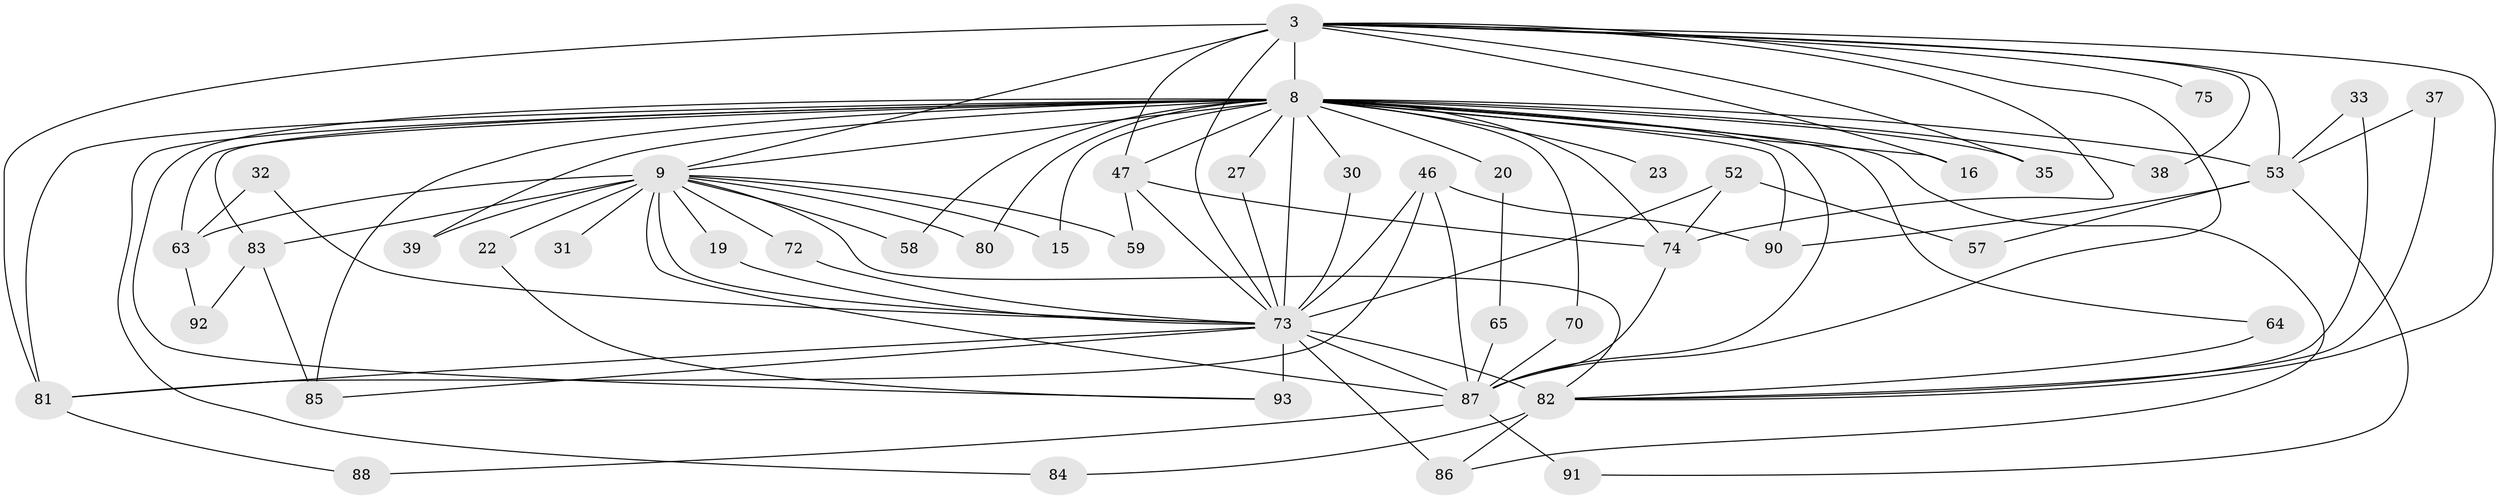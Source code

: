 // original degree distribution, {18: 0.03225806451612903, 20: 0.021505376344086023, 16: 0.010752688172043012, 32: 0.010752688172043012, 14: 0.010752688172043012, 24: 0.010752688172043012, 13: 0.010752688172043012, 4: 0.10752688172043011, 3: 0.20430107526881722, 8: 0.021505376344086023, 2: 0.5161290322580645, 5: 0.043010752688172046}
// Generated by graph-tools (version 1.1) at 2025/46/03/09/25 04:46:26]
// undirected, 46 vertices, 97 edges
graph export_dot {
graph [start="1"]
  node [color=gray90,style=filled];
  3 [super="+1"];
  8 [super="+4"];
  9 [super="+5"];
  15;
  16;
  19;
  20;
  22;
  23;
  27;
  30;
  31;
  32;
  33;
  35;
  37;
  38;
  39;
  46 [super="+44"];
  47 [super="+34+36+43"];
  52;
  53 [super="+42+21"];
  57;
  58;
  59;
  63 [super="+18"];
  64;
  65;
  70;
  72;
  73 [super="+55+6"];
  74 [super="+66+54+61"];
  75;
  80;
  81 [super="+50+41+77"];
  82 [super="+48+40"];
  83 [super="+56"];
  84;
  85 [super="+25+62"];
  86 [super="+78"];
  87 [super="+45+71"];
  88;
  90 [super="+89+76"];
  91;
  92;
  93 [super="+69+79"];
  3 -- 8 [weight=4];
  3 -- 9 [weight=4];
  3 -- 75 [weight=2];
  3 -- 16;
  3 -- 35;
  3 -- 38;
  3 -- 53 [weight=3];
  3 -- 82;
  3 -- 81 [weight=2];
  3 -- 47 [weight=3];
  3 -- 87 [weight=5];
  3 -- 73 [weight=4];
  3 -- 74;
  8 -- 9 [weight=4];
  8 -- 16;
  8 -- 20 [weight=2];
  8 -- 30;
  8 -- 35;
  8 -- 39;
  8 -- 58;
  8 -- 64;
  8 -- 80;
  8 -- 90 [weight=3];
  8 -- 70;
  8 -- 15;
  8 -- 84;
  8 -- 23;
  8 -- 27;
  8 -- 38;
  8 -- 63;
  8 -- 53 [weight=2];
  8 -- 85 [weight=2];
  8 -- 47 [weight=3];
  8 -- 81 [weight=5];
  8 -- 87 [weight=5];
  8 -- 73 [weight=5];
  8 -- 93;
  8 -- 83;
  8 -- 74;
  8 -- 86;
  9 -- 15;
  9 -- 19;
  9 -- 22 [weight=2];
  9 -- 31 [weight=2];
  9 -- 39;
  9 -- 63 [weight=2];
  9 -- 80;
  9 -- 87 [weight=6];
  9 -- 72;
  9 -- 58;
  9 -- 59;
  9 -- 82;
  9 -- 73 [weight=5];
  9 -- 83;
  19 -- 73;
  20 -- 65;
  22 -- 93;
  27 -- 73;
  30 -- 73;
  32 -- 63;
  32 -- 73;
  33 -- 53;
  33 -- 82;
  37 -- 53;
  37 -- 82;
  46 -- 81;
  46 -- 73;
  46 -- 87;
  46 -- 90;
  47 -- 59;
  47 -- 73;
  47 -- 74;
  52 -- 57;
  52 -- 73 [weight=2];
  52 -- 74;
  53 -- 57;
  53 -- 91;
  53 -- 90;
  63 -- 92;
  64 -- 82;
  65 -- 87;
  70 -- 87;
  72 -- 73;
  73 -- 87 [weight=5];
  73 -- 93 [weight=3];
  73 -- 81 [weight=2];
  73 -- 82 [weight=4];
  73 -- 85 [weight=2];
  73 -- 86 [weight=2];
  74 -- 87;
  81 -- 88;
  82 -- 84;
  82 -- 86;
  83 -- 92;
  83 -- 85;
  87 -- 88;
  87 -- 91;
}
